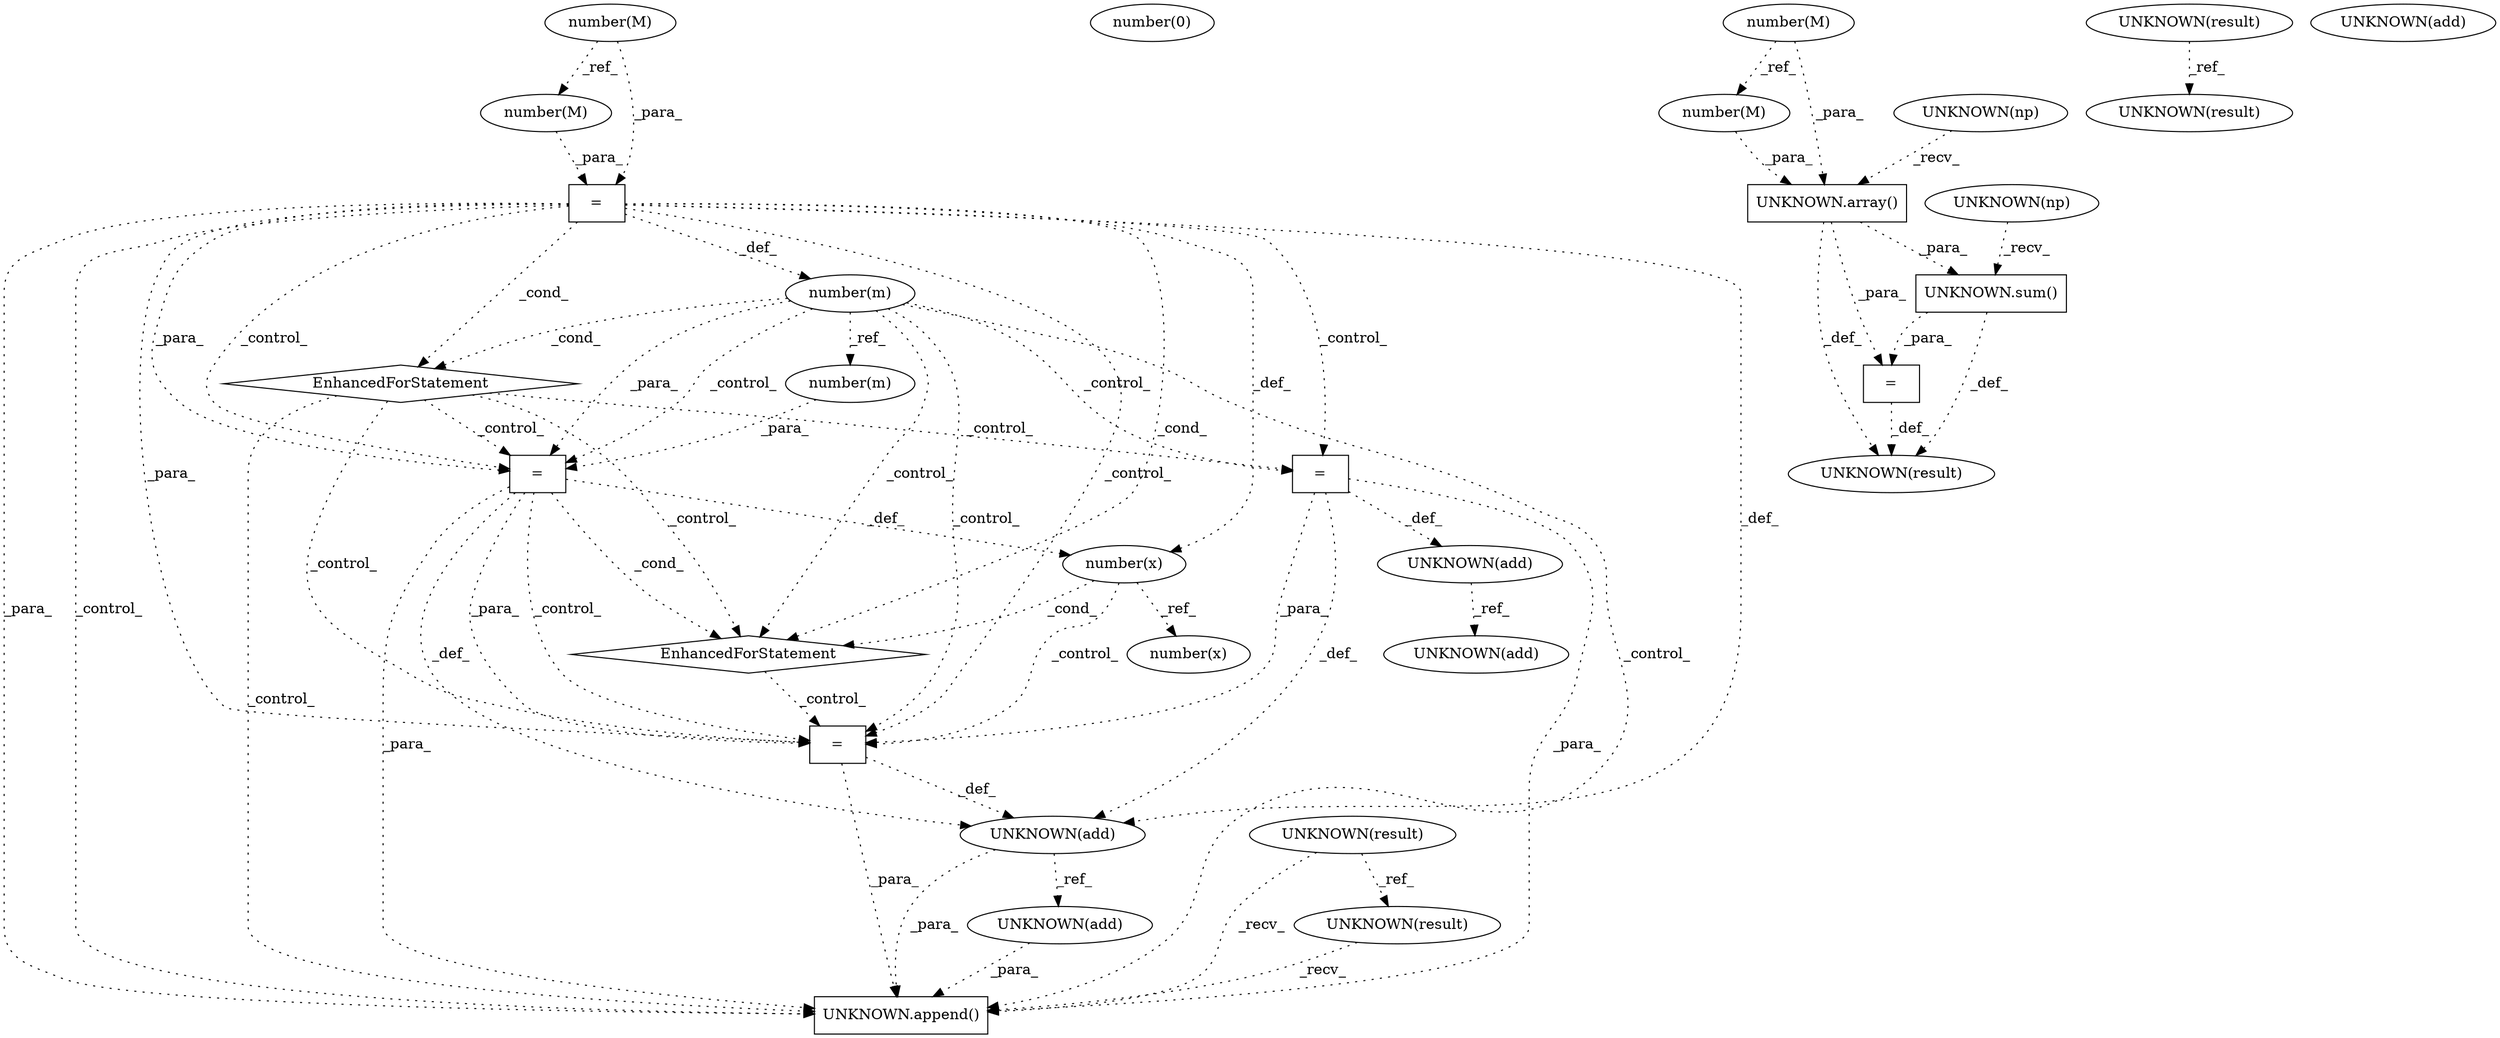 digraph G {
1 [label="=" shape=box]
2 [label="=" shape=box]
3 [label="EnhancedForStatement" shape=diamond]
4 [label="number(m)" shape=ellipse]
5 [label="number(0)" shape=ellipse]
6 [label="UNKNOWN.sum()" shape=box]
7 [label="UNKNOWN(result)" shape=ellipse]
8 [label="UNKNOWN(add)" shape=ellipse]
9 [label="UNKNOWN(result)" shape=ellipse]
10 [label="number(M)" shape=ellipse]
11 [label="UNKNOWN(add)" shape=ellipse]
12 [label="=" shape=box]
13 [label="UNKNOWN(add)" shape=ellipse]
14 [label="number(M)" shape=ellipse]
15 [label="UNKNOWN(result)" shape=ellipse]
16 [label="number(x)" shape=ellipse]
17 [label="UNKNOWN(add)" shape=ellipse]
18 [label="EnhancedForStatement" shape=diamond]
19 [label="UNKNOWN(add)" shape=ellipse]
20 [label="number(x)" shape=ellipse]
21 [label="=" shape=box]
22 [label="number(M)" shape=ellipse]
23 [label="UNKNOWN(np)" shape=ellipse]
24 [label="number(m)" shape=ellipse]
25 [label="UNKNOWN(result)" shape=ellipse]
26 [label="=" shape=box]
27 [label="UNKNOWN.array()" shape=box]
28 [label="UNKNOWN.append()" shape=box]
29 [label="UNKNOWN(result)" shape=ellipse]
30 [label="number(M)" shape=ellipse]
31 [label="UNKNOWN(np)" shape=ellipse]
14 -> 1 [label="_para_" style=dotted];
22 -> 1 [label="_para_" style=dotted];
18 -> 2 [label="_control_" style=dotted];
12 -> 2 [label="_para_" style=dotted];
1 -> 2 [label="_para_" style=dotted];
26 -> 2 [label="_para_" style=dotted];
3 -> 2 [label="_control_" style=dotted];
16 -> 2 [label="_control_" style=dotted];
12 -> 2 [label="_control_" style=dotted];
1 -> 2 [label="_control_" style=dotted];
24 -> 2 [label="_control_" style=dotted];
24 -> 3 [label="_cond_" style=dotted];
1 -> 3 [label="_cond_" style=dotted];
24 -> 4 [label="_ref_" style=dotted];
23 -> 6 [label="_recv_" style=dotted];
27 -> 6 [label="_para_" style=dotted];
11 -> 8 [label="_ref_" style=dotted];
7 -> 9 [label="_ref_" style=dotted];
30 -> 10 [label="_ref_" style=dotted];
2 -> 11 [label="_def_" style=dotted];
12 -> 11 [label="_def_" style=dotted];
1 -> 11 [label="_def_" style=dotted];
26 -> 11 [label="_def_" style=dotted];
3 -> 12 [label="_control_" style=dotted];
4 -> 12 [label="_para_" style=dotted];
24 -> 12 [label="_para_" style=dotted];
1 -> 12 [label="_para_" style=dotted];
24 -> 12 [label="_control_" style=dotted];
1 -> 12 [label="_control_" style=dotted];
19 -> 13 [label="_ref_" style=dotted];
22 -> 14 [label="_ref_" style=dotted];
21 -> 15 [label="_def_" style=dotted];
6 -> 15 [label="_def_" style=dotted];
27 -> 15 [label="_def_" style=dotted];
12 -> 16 [label="_def_" style=dotted];
1 -> 16 [label="_def_" style=dotted];
3 -> 18 [label="_control_" style=dotted];
16 -> 18 [label="_cond_" style=dotted];
12 -> 18 [label="_cond_" style=dotted];
1 -> 18 [label="_cond_" style=dotted];
24 -> 18 [label="_control_" style=dotted];
26 -> 19 [label="_def_" style=dotted];
16 -> 20 [label="_ref_" style=dotted];
6 -> 21 [label="_para_" style=dotted];
27 -> 21 [label="_para_" style=dotted];
1 -> 24 [label="_def_" style=dotted];
3 -> 26 [label="_control_" style=dotted];
24 -> 26 [label="_control_" style=dotted];
1 -> 26 [label="_control_" style=dotted];
31 -> 27 [label="_recv_" style=dotted];
10 -> 27 [label="_para_" style=dotted];
30 -> 27 [label="_para_" style=dotted];
3 -> 28 [label="_control_" style=dotted];
29 -> 28 [label="_recv_" style=dotted];
8 -> 28 [label="_para_" style=dotted];
11 -> 28 [label="_para_" style=dotted];
2 -> 28 [label="_para_" style=dotted];
12 -> 28 [label="_para_" style=dotted];
1 -> 28 [label="_para_" style=dotted];
26 -> 28 [label="_para_" style=dotted];
25 -> 28 [label="_recv_" style=dotted];
24 -> 28 [label="_control_" style=dotted];
1 -> 28 [label="_control_" style=dotted];
25 -> 29 [label="_ref_" style=dotted];
}